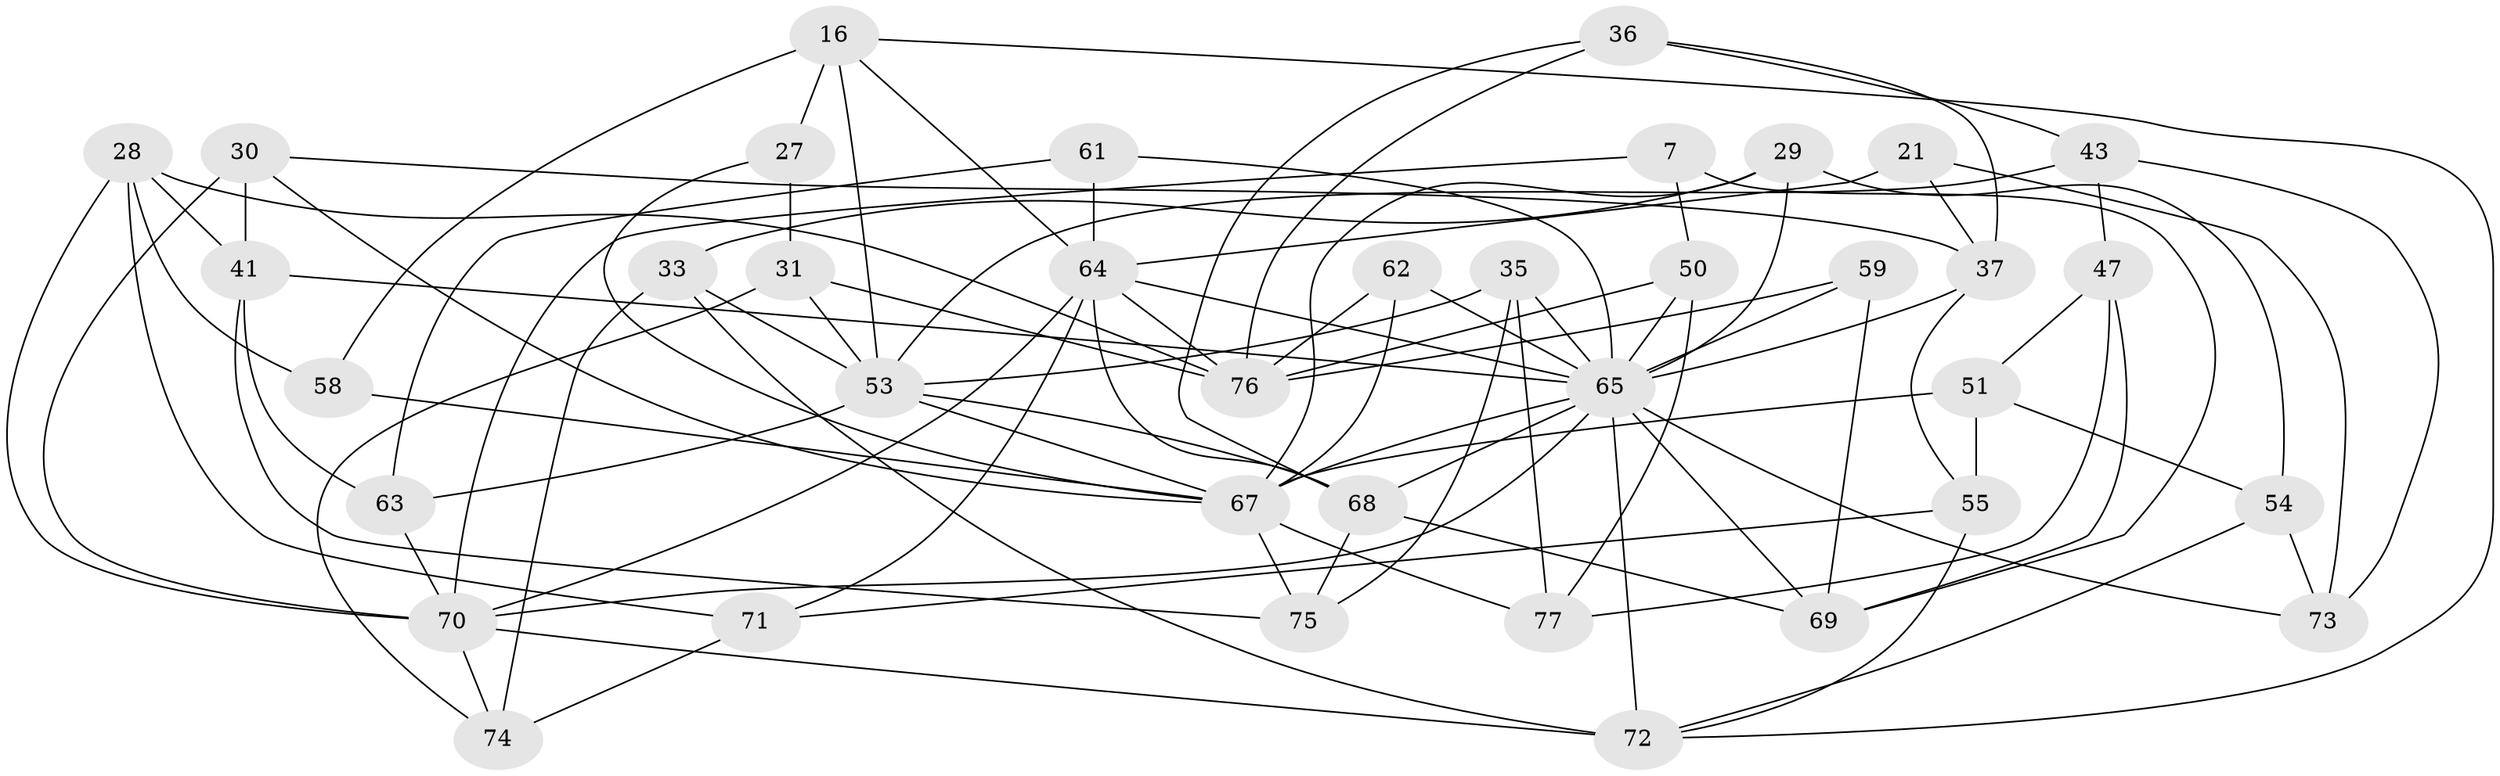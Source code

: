 // original degree distribution, {4: 1.0}
// Generated by graph-tools (version 1.1) at 2025/56/03/09/25 04:56:27]
// undirected, 38 vertices, 93 edges
graph export_dot {
graph [start="1"]
  node [color=gray90,style=filled];
  7;
  16 [super="+15"];
  21;
  27;
  28 [super="+18"];
  29;
  30;
  31;
  33;
  35;
  36;
  37 [super="+17"];
  41 [super="+39"];
  43;
  47;
  50 [super="+11"];
  51;
  53 [super="+34"];
  54;
  55;
  58;
  59;
  61;
  62;
  63;
  64 [super="+49+46+57"];
  65 [super="+19+20+60+52"];
  67 [super="+48+66"];
  68 [super="+25+45"];
  69 [super="+42"];
  70 [super="+40"];
  71;
  72 [super="+3+4"];
  73;
  74;
  75;
  76 [super="+9+38+44"];
  77 [super="+26"];
  7 -- 50;
  7 -- 69 [weight=2];
  7 -- 70;
  16 -- 27 [weight=2];
  16 -- 58;
  16 -- 53;
  16 -- 72;
  16 -- 64;
  21 -- 37 [weight=2];
  21 -- 73;
  21 -- 64;
  27 -- 31;
  27 -- 67;
  28 -- 70;
  28 -- 58;
  28 -- 76 [weight=2];
  28 -- 41;
  28 -- 71;
  29 -- 33;
  29 -- 54;
  29 -- 67;
  29 -- 65;
  30 -- 37;
  30 -- 41;
  30 -- 67;
  30 -- 70;
  31 -- 74;
  31 -- 76;
  31 -- 53;
  33 -- 74;
  33 -- 53;
  33 -- 72;
  35 -- 75;
  35 -- 77;
  35 -- 65;
  35 -- 53;
  36 -- 43;
  36 -- 37;
  36 -- 68;
  36 -- 76;
  37 -- 55;
  37 -- 65;
  41 -- 65 [weight=2];
  41 -- 75;
  41 -- 63;
  43 -- 73;
  43 -- 47;
  43 -- 53;
  47 -- 77;
  47 -- 51;
  47 -- 69;
  50 -- 77 [weight=2];
  50 -- 76 [weight=2];
  50 -- 65;
  51 -- 54;
  51 -- 55;
  51 -- 67;
  53 -- 67;
  53 -- 68;
  53 -- 63;
  54 -- 73;
  54 -- 72;
  55 -- 72;
  55 -- 71;
  58 -- 67 [weight=2];
  59 -- 69 [weight=2];
  59 -- 76;
  59 -- 65;
  61 -- 64;
  61 -- 65 [weight=2];
  61 -- 63;
  62 -- 65;
  62 -- 67 [weight=2];
  62 -- 76;
  63 -- 70;
  64 -- 70 [weight=2];
  64 -- 71;
  64 -- 76 [weight=2];
  64 -- 65 [weight=3];
  64 -- 68;
  65 -- 73;
  65 -- 69 [weight=2];
  65 -- 67 [weight=2];
  65 -- 70;
  65 -- 68 [weight=3];
  65 -- 72 [weight=2];
  67 -- 75;
  67 -- 77 [weight=2];
  68 -- 75;
  68 -- 69;
  70 -- 74;
  70 -- 72 [weight=2];
  71 -- 74;
}
